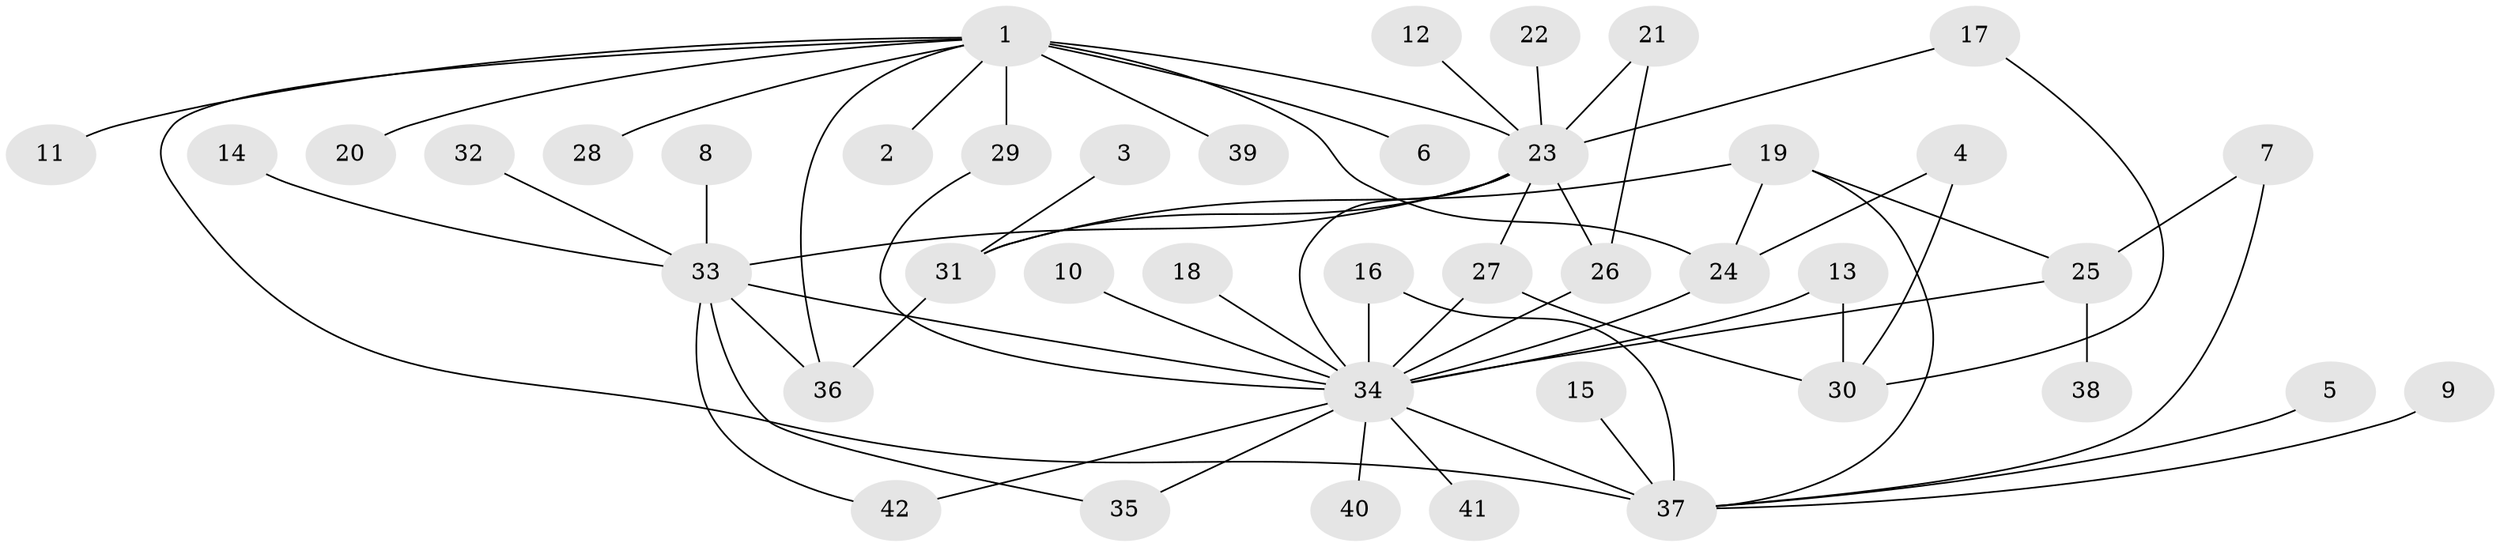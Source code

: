 // original degree distribution, {16: 0.012195121951219513, 1: 0.47560975609756095, 10: 0.012195121951219513, 3: 0.12195121951219512, 6: 0.012195121951219513, 11: 0.012195121951219513, 5: 0.04878048780487805, 20: 0.012195121951219513, 4: 0.07317073170731707, 2: 0.2073170731707317, 8: 0.012195121951219513}
// Generated by graph-tools (version 1.1) at 2025/26/03/09/25 03:26:06]
// undirected, 42 vertices, 60 edges
graph export_dot {
graph [start="1"]
  node [color=gray90,style=filled];
  1;
  2;
  3;
  4;
  5;
  6;
  7;
  8;
  9;
  10;
  11;
  12;
  13;
  14;
  15;
  16;
  17;
  18;
  19;
  20;
  21;
  22;
  23;
  24;
  25;
  26;
  27;
  28;
  29;
  30;
  31;
  32;
  33;
  34;
  35;
  36;
  37;
  38;
  39;
  40;
  41;
  42;
  1 -- 2 [weight=1.0];
  1 -- 6 [weight=1.0];
  1 -- 11 [weight=1.0];
  1 -- 20 [weight=1.0];
  1 -- 23 [weight=1.0];
  1 -- 24 [weight=1.0];
  1 -- 28 [weight=1.0];
  1 -- 29 [weight=3.0];
  1 -- 36 [weight=1.0];
  1 -- 37 [weight=1.0];
  1 -- 39 [weight=1.0];
  3 -- 31 [weight=1.0];
  4 -- 24 [weight=1.0];
  4 -- 30 [weight=1.0];
  5 -- 37 [weight=1.0];
  7 -- 25 [weight=1.0];
  7 -- 37 [weight=1.0];
  8 -- 33 [weight=1.0];
  9 -- 37 [weight=1.0];
  10 -- 34 [weight=1.0];
  12 -- 23 [weight=1.0];
  13 -- 30 [weight=1.0];
  13 -- 34 [weight=1.0];
  14 -- 33 [weight=1.0];
  15 -- 37 [weight=1.0];
  16 -- 34 [weight=1.0];
  16 -- 37 [weight=1.0];
  17 -- 23 [weight=1.0];
  17 -- 30 [weight=1.0];
  18 -- 34 [weight=1.0];
  19 -- 24 [weight=1.0];
  19 -- 25 [weight=1.0];
  19 -- 31 [weight=1.0];
  19 -- 37 [weight=1.0];
  21 -- 23 [weight=1.0];
  21 -- 26 [weight=1.0];
  22 -- 23 [weight=1.0];
  23 -- 26 [weight=1.0];
  23 -- 27 [weight=1.0];
  23 -- 31 [weight=2.0];
  23 -- 33 [weight=1.0];
  23 -- 34 [weight=1.0];
  24 -- 34 [weight=1.0];
  25 -- 34 [weight=1.0];
  25 -- 38 [weight=1.0];
  26 -- 34 [weight=1.0];
  27 -- 30 [weight=1.0];
  27 -- 34 [weight=2.0];
  29 -- 34 [weight=1.0];
  31 -- 36 [weight=1.0];
  32 -- 33 [weight=1.0];
  33 -- 34 [weight=2.0];
  33 -- 35 [weight=1.0];
  33 -- 36 [weight=2.0];
  33 -- 42 [weight=1.0];
  34 -- 35 [weight=1.0];
  34 -- 37 [weight=2.0];
  34 -- 40 [weight=1.0];
  34 -- 41 [weight=1.0];
  34 -- 42 [weight=1.0];
}
